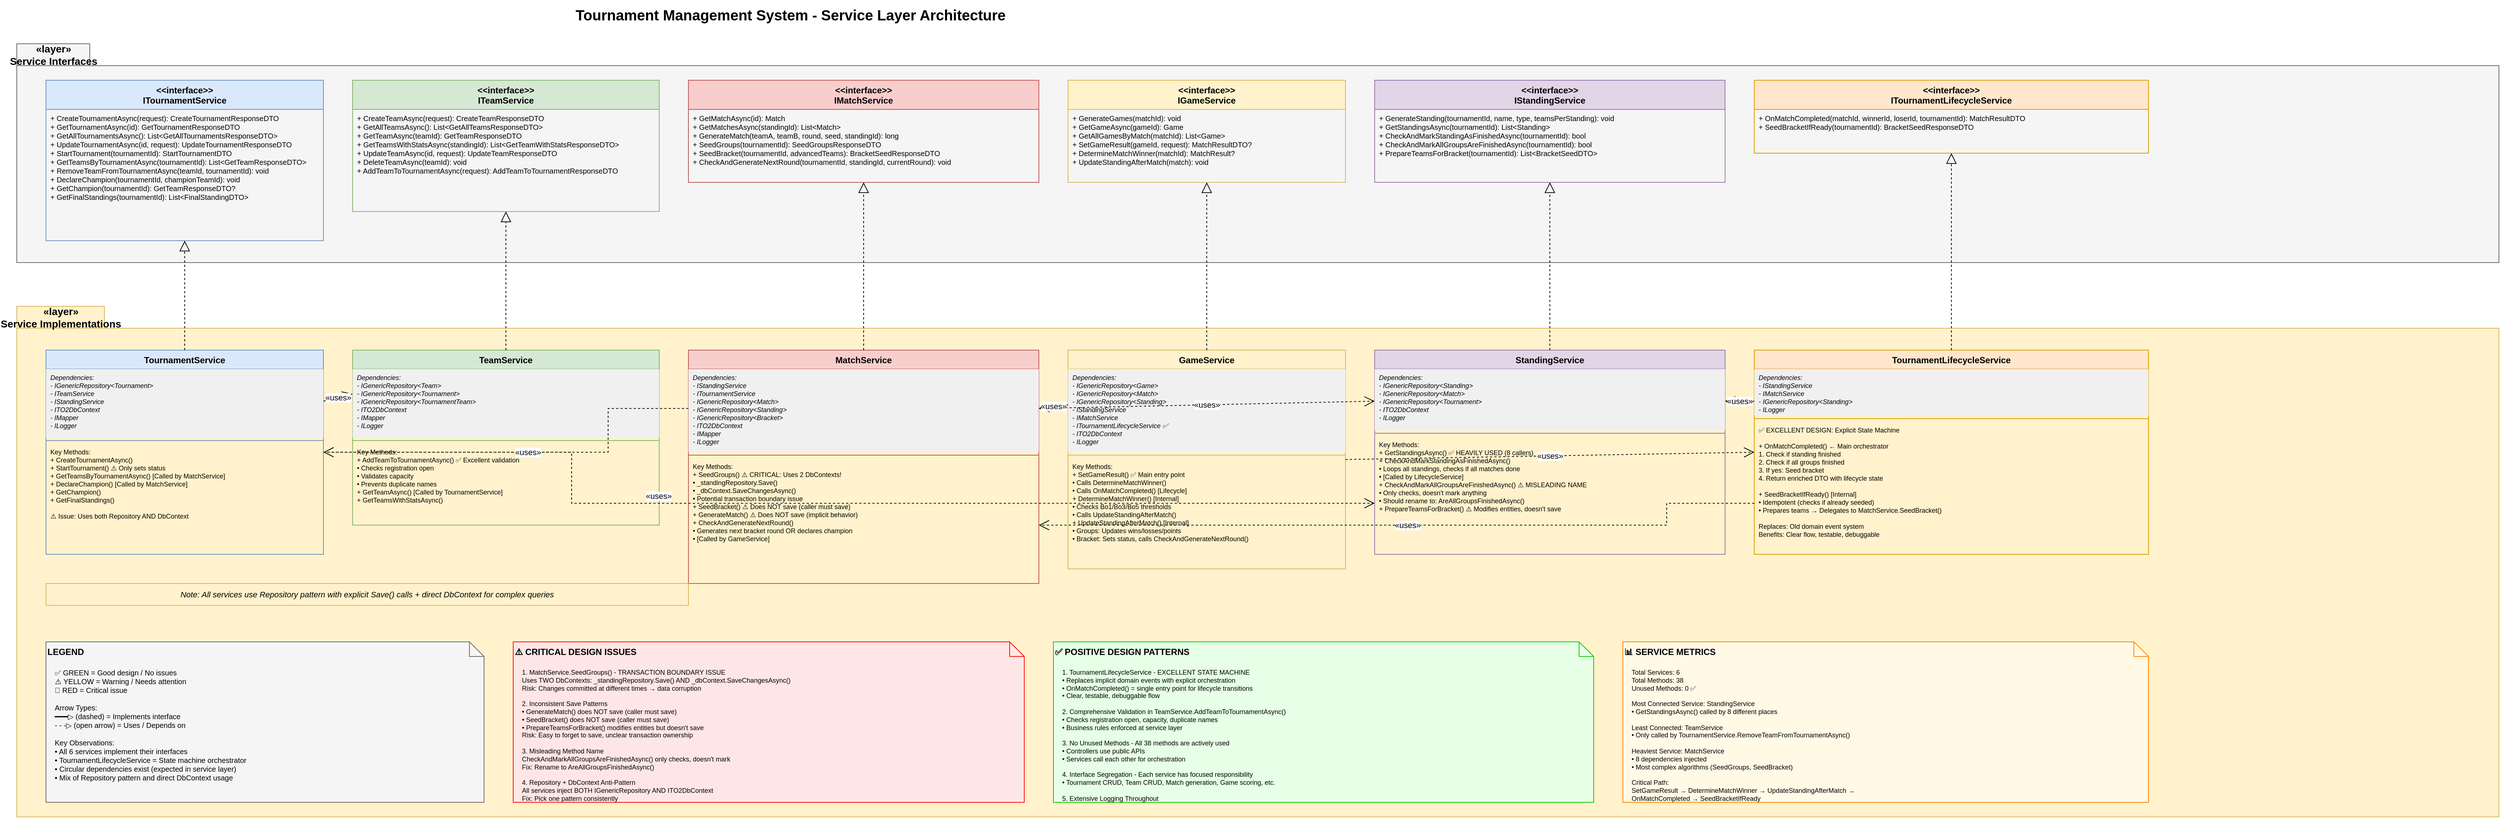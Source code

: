 <mxfile version="28.2.7">
  <diagram name="Tournament System - UML Class Diagram" id="tKy9KOiioyH30LHpttdy">
    <mxGraphModel dx="2593" dy="1427" grid="1" gridSize="10" guides="1" tooltips="1" connect="1" arrows="1" fold="1" page="1" pageScale="1" pageWidth="827" pageHeight="1169" math="0" shadow="0">
      <root>
        <mxCell id="0" />
        <mxCell id="1" parent="0" />
        <mxCell id="X7BS_atAVVZSwV2Onjna-1" value="Tournament Management System - Service Layer Architecture" style="text;html=1;strokeColor=none;fillColor=none;align=center;verticalAlign=middle;whiteSpace=wrap;rounded=0;fontSize=20;fontStyle=1;" vertex="1" parent="1">
          <mxGeometry x="800" y="36" width="600" height="40" as="geometry" />
        </mxCell>
        <mxCell id="X7BS_atAVVZSwV2Onjna-2" value="«layer»&#xa;Service Interfaces" style="shape=folder;tabWidth=100;tabHeight=30;tabPosition=left;html=1;boundedLbl=1;labelInHeader=1;fillColor=#f5f5f5;strokeColor=#666666;fontSize=14;fontStyle=1;" vertex="1" parent="1">
          <mxGeometry x="40" y="96" width="3400" height="300" as="geometry" />
        </mxCell>
        <mxCell id="X7BS_atAVVZSwV2Onjna-3" value="&lt;&lt;interface&gt;&gt;&#xa;ITournamentService" style="swimlane;fontStyle=1;align=center;verticalAlign=top;childLayout=stackLayout;horizontal=1;startSize=40;horizontalStack=0;resizeParent=1;resizeParentMax=0;resizeLast=0;collapsible=1;marginBottom=0;fillColor=#dae8fc;strokeColor=#6c8ebf;" vertex="1" parent="1">
          <mxGeometry x="80" y="146" width="380" height="220" as="geometry" />
        </mxCell>
        <mxCell id="X7BS_atAVVZSwV2Onjna-4" value="+ CreateTournamentAsync(request): CreateTournamentResponseDTO&#xa;+ GetTournamentAsync(id): GetTournamentResponseDTO&#xa;+ GetAllTournamentsAsync(): List&lt;GetAllTournamentsResponseDTO&gt;&#xa;+ UpdateTournamentAsync(id, request): UpdateTournamentResponseDTO&#xa;+ StartTournament(tournamentId): StartTournamentDTO&#xa;+ GetTeamsByTournamentAsync(tournamentId): List&lt;GetTeamResponseDTO&gt;&#xa;+ RemoveTeamFromTournamentAsync(teamId, tournamentId): void&#xa;+ DeclareChampion(tournamentId, championTeamId): void&#xa;+ GetChampion(tournamentId): GetTeamResponseDTO?&#xa;+ GetFinalStandings(tournamentId): List&lt;FinalStandingDTO&gt;" style="text;strokeColor=none;fillColor=none;align=left;verticalAlign=top;spacingLeft=4;spacingRight=4;overflow=hidden;rotatable=0;points=[[0,0.5],[1,0.5]];portConstraint=eastwest;fontSize=10;" vertex="1" parent="X7BS_atAVVZSwV2Onjna-3">
          <mxGeometry y="40" width="380" height="180" as="geometry" />
        </mxCell>
        <mxCell id="X7BS_atAVVZSwV2Onjna-5" value="&lt;&lt;interface&gt;&gt;&#xa;ITeamService" style="swimlane;fontStyle=1;align=center;verticalAlign=top;childLayout=stackLayout;horizontal=1;startSize=40;horizontalStack=0;resizeParent=1;resizeParentMax=0;resizeLast=0;collapsible=1;marginBottom=0;fillColor=#d5e8d4;strokeColor=#82b366;" vertex="1" parent="1">
          <mxGeometry x="500" y="146" width="420" height="180" as="geometry" />
        </mxCell>
        <mxCell id="X7BS_atAVVZSwV2Onjna-6" value="+ CreateTeamAsync(request): CreateTeamResponseDTO&#xa;+ GetAllTeamsAsync(): List&lt;GetAllTeamsResponseDTO&gt;&#xa;+ GetTeamAsync(teamId): GetTeamResponseDTO&#xa;+ GetTeamsWithStatsAsync(standingId): List&lt;GetTeamWithStatsResponseDTO&gt;&#xa;+ UpdateTeamAsync(id, request): UpdateTeamResponseDTO&#xa;+ DeleteTeamAsync(teamId): void&#xa;+ AddTeamToTournamentAsync(request): AddTeamToTournamentResponseDTO" style="text;strokeColor=none;fillColor=none;align=left;verticalAlign=top;spacingLeft=4;spacingRight=4;overflow=hidden;rotatable=0;points=[[0,0.5],[1,0.5]];portConstraint=eastwest;fontSize=10;" vertex="1" parent="X7BS_atAVVZSwV2Onjna-5">
          <mxGeometry y="40" width="420" height="140" as="geometry" />
        </mxCell>
        <mxCell id="X7BS_atAVVZSwV2Onjna-7" value="&lt;&lt;interface&gt;&gt;&#xa;IMatchService" style="swimlane;fontStyle=1;align=center;verticalAlign=top;childLayout=stackLayout;horizontal=1;startSize=40;horizontalStack=0;resizeParent=1;resizeParentMax=0;resizeLast=0;collapsible=1;marginBottom=0;fillColor=#f8cecc;strokeColor=#b85450;" vertex="1" parent="1">
          <mxGeometry x="960" y="146" width="480" height="140" as="geometry" />
        </mxCell>
        <mxCell id="X7BS_atAVVZSwV2Onjna-8" value="+ GetMatchAsync(id): Match&#xa;+ GetMatchesAsync(standingId): List&lt;Match&gt;&#xa;+ GenerateMatch(teamA, teamB, round, seed, standingId): long&#xa;+ SeedGroups(tournamentId): SeedGroupsResponseDTO&#xa;+ SeedBracket(tournamentId, advancedTeams): BracketSeedResponseDTO&#xa;+ CheckAndGenerateNextRound(tournamentId, standingId, currentRound): void" style="text;strokeColor=none;fillColor=none;align=left;verticalAlign=top;spacingLeft=4;spacingRight=4;overflow=hidden;rotatable=0;points=[[0,0.5],[1,0.5]];portConstraint=eastwest;fontSize=10;" vertex="1" parent="X7BS_atAVVZSwV2Onjna-7">
          <mxGeometry y="40" width="480" height="100" as="geometry" />
        </mxCell>
        <mxCell id="X7BS_atAVVZSwV2Onjna-9" value="&lt;&lt;interface&gt;&gt;&#xa;IGameService" style="swimlane;fontStyle=1;align=center;verticalAlign=top;childLayout=stackLayout;horizontal=1;startSize=40;horizontalStack=0;resizeParent=1;resizeParentMax=0;resizeLast=0;collapsible=1;marginBottom=0;fillColor=#fff2cc;strokeColor=#d6b656;" vertex="1" parent="1">
          <mxGeometry x="1480" y="146" width="380" height="140" as="geometry" />
        </mxCell>
        <mxCell id="X7BS_atAVVZSwV2Onjna-10" value="+ GenerateGames(matchId): void&#xa;+ GetGameAsync(gameId): Game&#xa;+ GetAllGamesByMatch(matchId): List&lt;Game&gt;&#xa;+ SetGameResult(gameId, request): MatchResultDTO?&#xa;+ DetermineMatchWinner(matchId): MatchResult?&#xa;+ UpdateStandingAfterMatch(match): void" style="text;strokeColor=none;fillColor=none;align=left;verticalAlign=top;spacingLeft=4;spacingRight=4;overflow=hidden;rotatable=0;points=[[0,0.5],[1,0.5]];portConstraint=eastwest;fontSize=10;" vertex="1" parent="X7BS_atAVVZSwV2Onjna-9">
          <mxGeometry y="40" width="380" height="100" as="geometry" />
        </mxCell>
        <mxCell id="X7BS_atAVVZSwV2Onjna-11" value="&lt;&lt;interface&gt;&gt;&#xa;IStandingService" style="swimlane;fontStyle=1;align=center;verticalAlign=top;childLayout=stackLayout;horizontal=1;startSize=40;horizontalStack=0;resizeParent=1;resizeParentMax=0;resizeLast=0;collapsible=1;marginBottom=0;fillColor=#e1d5e7;strokeColor=#9673a6;" vertex="1" parent="1">
          <mxGeometry x="1900" y="146" width="480" height="140" as="geometry" />
        </mxCell>
        <mxCell id="X7BS_atAVVZSwV2Onjna-12" value="+ GenerateStanding(tournamentId, name, type, teamsPerStanding): void&#xa;+ GetStandingsAsync(tournamentId): List&lt;Standing&gt;&#xa;+ CheckAndMarkStandingAsFinishedAsync(tournamentId): bool&#xa;+ CheckAndMarkAllGroupsAreFinishedAsync(tournamentId): bool&#xa;+ PrepareTeamsForBracket(tournamentId): List&lt;BracketSeedDTO&gt;" style="text;strokeColor=none;fillColor=none;align=left;verticalAlign=top;spacingLeft=4;spacingRight=4;overflow=hidden;rotatable=0;points=[[0,0.5],[1,0.5]];portConstraint=eastwest;fontSize=10;" vertex="1" parent="X7BS_atAVVZSwV2Onjna-11">
          <mxGeometry y="40" width="480" height="100" as="geometry" />
        </mxCell>
        <mxCell id="X7BS_atAVVZSwV2Onjna-13" value="&lt;&lt;interface&gt;&gt;&#xa;ITournamentLifecycleService" style="swimlane;fontStyle=1;align=center;verticalAlign=top;childLayout=stackLayout;horizontal=1;startSize=40;horizontalStack=0;resizeParent=1;resizeParentMax=0;resizeLast=0;collapsible=1;marginBottom=0;fillColor=#ffe6cc;strokeColor=#d79b00;" vertex="1" parent="1">
          <mxGeometry x="2420" y="146" width="540" height="100" as="geometry" />
        </mxCell>
        <mxCell id="X7BS_atAVVZSwV2Onjna-14" value="+ OnMatchCompleted(matchId, winnerId, loserId, tournamentId): MatchResultDTO&#xa;+ SeedBracketIfReady(tournamentId): BracketSeedResponseDTO" style="text;strokeColor=none;fillColor=none;align=left;verticalAlign=top;spacingLeft=4;spacingRight=4;overflow=hidden;rotatable=0;points=[[0,0.5],[1,0.5]];portConstraint=eastwest;fontSize=10;" vertex="1" parent="X7BS_atAVVZSwV2Onjna-13">
          <mxGeometry y="40" width="540" height="60" as="geometry" />
        </mxCell>
        <mxCell id="X7BS_atAVVZSwV2Onjna-15" value="«layer»&#xa;Service Implementations" style="shape=folder;tabWidth=120;tabHeight=30;tabPosition=left;html=1;boundedLbl=1;labelInHeader=1;fillColor=#fff2cc;strokeColor=#d6b656;fontSize=14;fontStyle=1;" vertex="1" parent="1">
          <mxGeometry x="40" y="456" width="3400" height="700" as="geometry" />
        </mxCell>
        <mxCell id="X7BS_atAVVZSwV2Onjna-16" value="TournamentService" style="swimlane;fontStyle=1;align=center;verticalAlign=top;childLayout=stackLayout;horizontal=1;startSize=26;horizontalStack=0;resizeParent=1;resizeParentMax=0;resizeLast=0;collapsible=1;marginBottom=0;fillColor=#dae8fc;strokeColor=#6c8ebf;" vertex="1" parent="1">
          <mxGeometry x="80" y="516" width="380" height="280" as="geometry" />
        </mxCell>
        <mxCell id="X7BS_atAVVZSwV2Onjna-17" value="Dependencies:&#xa;- IGenericRepository&lt;Tournament&gt;&#xa;- ITeamService&#xa;- IStandingService&#xa;- ITO2DbContext&#xa;- IMapper&#xa;- ILogger" style="text;strokeColor=none;fillColor=#f0f0f0;align=left;verticalAlign=top;spacingLeft=4;spacingRight=4;overflow=hidden;rotatable=0;points=[[0,0.5],[1,0.5]];portConstraint=eastwest;fontSize=9;fontStyle=2;" vertex="1" parent="X7BS_atAVVZSwV2Onjna-16">
          <mxGeometry y="26" width="380" height="94" as="geometry" />
        </mxCell>
        <mxCell id="X7BS_atAVVZSwV2Onjna-18" value="" style="line;strokeWidth=1;fillColor=none;align=left;verticalAlign=middle;spacingTop=-1;spacingLeft=3;spacingRight=3;rotatable=0;labelPosition=right;points=[];portConstraint=eastwest;strokeColor=inherit;" vertex="1" parent="X7BS_atAVVZSwV2Onjna-16">
          <mxGeometry y="120" width="380" height="8" as="geometry" />
        </mxCell>
        <mxCell id="X7BS_atAVVZSwV2Onjna-19" value="Key Methods:&#xa;+ CreateTournamentAsync()&#xa;+ StartTournament() ⚠️ Only sets status&#xa;+ GetTeamsByTournamentAsync() [Called by MatchService]&#xa;+ DeclareChampion() [Called by MatchService]&#xa;+ GetChampion()&#xa;+ GetFinalStandings()&#xa;&#xa;⚠️ Issue: Uses both Repository AND DbContext" style="text;strokeColor=none;fillColor=none;align=left;verticalAlign=top;spacingLeft=4;spacingRight=4;overflow=hidden;rotatable=0;points=[[0,0.5],[1,0.5]];portConstraint=eastwest;fontSize=9;" vertex="1" parent="X7BS_atAVVZSwV2Onjna-16">
          <mxGeometry y="128" width="380" height="152" as="geometry" />
        </mxCell>
        <mxCell id="X7BS_atAVVZSwV2Onjna-20" value="TeamService" style="swimlane;fontStyle=1;align=center;verticalAlign=top;childLayout=stackLayout;horizontal=1;startSize=26;horizontalStack=0;resizeParent=1;resizeParentMax=0;resizeLast=0;collapsible=1;marginBottom=0;fillColor=#d5e8d4;strokeColor=#82b366;" vertex="1" parent="1">
          <mxGeometry x="500" y="516" width="420" height="240" as="geometry" />
        </mxCell>
        <mxCell id="X7BS_atAVVZSwV2Onjna-21" value="Dependencies:&#xa;- IGenericRepository&lt;Team&gt;&#xa;- IGenericRepository&lt;Tournament&gt;&#xa;- IGenericRepository&lt;TournamentTeam&gt;&#xa;- ITO2DbContext&#xa;- IMapper&#xa;- ILogger" style="text;strokeColor=none;fillColor=#f0f0f0;align=left;verticalAlign=top;spacingLeft=4;spacingRight=4;overflow=hidden;rotatable=0;points=[[0,0.5],[1,0.5]];portConstraint=eastwest;fontSize=9;fontStyle=2;" vertex="1" parent="X7BS_atAVVZSwV2Onjna-20">
          <mxGeometry y="26" width="420" height="94" as="geometry" />
        </mxCell>
        <mxCell id="X7BS_atAVVZSwV2Onjna-22" value="" style="line;strokeWidth=1;fillColor=none;align=left;verticalAlign=middle;spacingTop=-1;spacingLeft=3;spacingRight=3;rotatable=0;labelPosition=right;points=[];portConstraint=eastwest;strokeColor=inherit;" vertex="1" parent="X7BS_atAVVZSwV2Onjna-20">
          <mxGeometry y="120" width="420" height="8" as="geometry" />
        </mxCell>
        <mxCell id="X7BS_atAVVZSwV2Onjna-23" value="Key Methods:&#xa;+ AddTeamToTournamentAsync() ✅ Excellent validation&#xa;  • Checks registration open&#xa;  • Validates capacity&#xa;  • Prevents duplicate names&#xa;+ GetTeamAsync() [Called by TournamentService]&#xa;+ GetTeamsWithStatsAsync()" style="text;strokeColor=none;fillColor=none;align=left;verticalAlign=top;spacingLeft=4;spacingRight=4;overflow=hidden;rotatable=0;points=[[0,0.5],[1,0.5]];portConstraint=eastwest;fontSize=9;" vertex="1" parent="X7BS_atAVVZSwV2Onjna-20">
          <mxGeometry y="128" width="420" height="112" as="geometry" />
        </mxCell>
        <mxCell id="X7BS_atAVVZSwV2Onjna-24" value="MatchService" style="swimlane;fontStyle=1;align=center;verticalAlign=top;childLayout=stackLayout;horizontal=1;startSize=26;horizontalStack=0;resizeParent=1;resizeParentMax=0;resizeLast=0;collapsible=1;marginBottom=0;fillColor=#f8cecc;strokeColor=#b85450;" vertex="1" parent="1">
          <mxGeometry x="960" y="516" width="480" height="320" as="geometry" />
        </mxCell>
        <mxCell id="X7BS_atAVVZSwV2Onjna-25" value="Dependencies:&#xa;- IStandingService&#xa;- ITournamentService&#xa;- IGenericRepository&lt;Match&gt;&#xa;- IGenericRepository&lt;Standing&gt;&#xa;- IGenericRepository&lt;Bracket&gt;&#xa;- ITO2DbContext&#xa;- IMapper&#xa;- ILogger" style="text;strokeColor=none;fillColor=#f0f0f0;align=left;verticalAlign=top;spacingLeft=4;spacingRight=4;overflow=hidden;rotatable=0;points=[[0,0.5],[1,0.5]];portConstraint=eastwest;fontSize=9;fontStyle=2;" vertex="1" parent="X7BS_atAVVZSwV2Onjna-24">
          <mxGeometry y="26" width="480" height="114" as="geometry" />
        </mxCell>
        <mxCell id="X7BS_atAVVZSwV2Onjna-26" value="" style="line;strokeWidth=1;fillColor=none;align=left;verticalAlign=middle;spacingTop=-1;spacingLeft=3;spacingRight=3;rotatable=0;labelPosition=right;points=[];portConstraint=eastwest;strokeColor=inherit;" vertex="1" parent="X7BS_atAVVZSwV2Onjna-24">
          <mxGeometry y="140" width="480" height="8" as="geometry" />
        </mxCell>
        <mxCell id="X7BS_atAVVZSwV2Onjna-27" value="Key Methods:&#xa;+ SeedGroups() ⚠️ CRITICAL: Uses 2 DbContexts!&#xa;  • _standingRepository.Save()&#xa;  • _dbContext.SaveChangesAsync()&#xa;  • Potential transaction boundary issue&#xa;+ SeedBracket() ⚠️ Does NOT save (caller must save)&#xa;+ GenerateMatch() ⚠️ Does NOT save (implicit behavior)&#xa;+ CheckAndGenerateNextRound()&#xa;  • Generates next bracket round OR declares champion&#xa;  • [Called by GameService]" style="text;strokeColor=none;fillColor=none;align=left;verticalAlign=top;spacingLeft=4;spacingRight=4;overflow=hidden;rotatable=0;points=[[0,0.5],[1,0.5]];portConstraint=eastwest;fontSize=9;" vertex="1" parent="X7BS_atAVVZSwV2Onjna-24">
          <mxGeometry y="148" width="480" height="172" as="geometry" />
        </mxCell>
        <mxCell id="X7BS_atAVVZSwV2Onjna-28" value="GameService" style="swimlane;fontStyle=1;align=center;verticalAlign=top;childLayout=stackLayout;horizontal=1;startSize=26;horizontalStack=0;resizeParent=1;resizeParentMax=0;resizeLast=0;collapsible=1;marginBottom=0;fillColor=#fff2cc;strokeColor=#d6b656;" vertex="1" parent="1">
          <mxGeometry x="1480" y="516" width="380" height="300" as="geometry" />
        </mxCell>
        <mxCell id="X7BS_atAVVZSwV2Onjna-29" value="Dependencies:&#xa;- IGenericRepository&lt;Game&gt;&#xa;- IGenericRepository&lt;Match&gt;&#xa;- IGenericRepository&lt;Standing&gt;&#xa;- IStandingService&#xa;- IMatchService&#xa;- ITournamentLifecycleService ✅&#xa;- ITO2DbContext&#xa;- ILogger" style="text;strokeColor=none;fillColor=#f0f0f0;align=left;verticalAlign=top;spacingLeft=4;spacingRight=4;overflow=hidden;rotatable=0;points=[[0,0.5],[1,0.5]];portConstraint=eastwest;fontSize=9;fontStyle=2;" vertex="1" parent="X7BS_atAVVZSwV2Onjna-28">
          <mxGeometry y="26" width="380" height="114" as="geometry" />
        </mxCell>
        <mxCell id="X7BS_atAVVZSwV2Onjna-30" value="" style="line;strokeWidth=1;fillColor=none;align=left;verticalAlign=middle;spacingTop=-1;spacingLeft=3;spacingRight=3;rotatable=0;labelPosition=right;points=[];portConstraint=eastwest;strokeColor=inherit;" vertex="1" parent="X7BS_atAVVZSwV2Onjna-28">
          <mxGeometry y="140" width="380" height="8" as="geometry" />
        </mxCell>
        <mxCell id="X7BS_atAVVZSwV2Onjna-31" value="Key Methods:&#xa;+ SetGameResult() ✅ Main entry point&#xa;  • Calls DetermineMatchWinner()&#xa;  • Calls OnMatchCompleted() [Lifecycle]&#xa;+ DetermineMatchWinner() [Internal]&#xa;  • Checks Bo1/Bo3/Bo5 thresholds&#xa;  • Calls UpdateStandingAfterMatch()&#xa;+ UpdateStandingAfterMatch() [Internal]&#xa;  • Groups: Updates wins/losses/points&#xa;  • Bracket: Sets status, calls CheckAndGenerateNextRound()" style="text;strokeColor=none;fillColor=none;align=left;verticalAlign=top;spacingLeft=4;spacingRight=4;overflow=hidden;rotatable=0;points=[[0,0.5],[1,0.5]];portConstraint=eastwest;fontSize=9;" vertex="1" parent="X7BS_atAVVZSwV2Onjna-28">
          <mxGeometry y="148" width="380" height="152" as="geometry" />
        </mxCell>
        <mxCell id="X7BS_atAVVZSwV2Onjna-32" value="StandingService" style="swimlane;fontStyle=1;align=center;verticalAlign=top;childLayout=stackLayout;horizontal=1;startSize=26;horizontalStack=0;resizeParent=1;resizeParentMax=0;resizeLast=0;collapsible=1;marginBottom=0;fillColor=#e1d5e7;strokeColor=#9673a6;" vertex="1" parent="1">
          <mxGeometry x="1900" y="516" width="480" height="280" as="geometry" />
        </mxCell>
        <mxCell id="X7BS_atAVVZSwV2Onjna-33" value="Dependencies:&#xa;- IGenericRepository&lt;Standing&gt;&#xa;- IGenericRepository&lt;Match&gt;&#xa;- IGenericRepository&lt;Tournament&gt;&#xa;- ITO2DbContext&#xa;- ILogger" style="text;strokeColor=none;fillColor=#f0f0f0;align=left;verticalAlign=top;spacingLeft=4;spacingRight=4;overflow=hidden;rotatable=0;points=[[0,0.5],[1,0.5]];portConstraint=eastwest;fontSize=9;fontStyle=2;" vertex="1" parent="X7BS_atAVVZSwV2Onjna-32">
          <mxGeometry y="26" width="480" height="84" as="geometry" />
        </mxCell>
        <mxCell id="X7BS_atAVVZSwV2Onjna-34" value="" style="line;strokeWidth=1;fillColor=none;align=left;verticalAlign=middle;spacingTop=-1;spacingLeft=3;spacingRight=3;rotatable=0;labelPosition=right;points=[];portConstraint=eastwest;strokeColor=inherit;" vertex="1" parent="X7BS_atAVVZSwV2Onjna-32">
          <mxGeometry y="110" width="480" height="8" as="geometry" />
        </mxCell>
        <mxCell id="X7BS_atAVVZSwV2Onjna-35" value="Key Methods:&#xa;+ GetStandingsAsync() ✅ HEAVILY USED (8 callers)&#xa;+ CheckAndMarkStandingAsFinishedAsync()&#xa;  • Loops all standings, checks if all matches done&#xa;  • [Called by LifecycleService]&#xa;+ CheckAndMarkAllGroupsAreFinishedAsync() ⚠️ MISLEADING NAME&#xa;  • Only checks, doesn&#39;t mark anything&#xa;  • Should rename to: AreAllGroupsFinishedAsync()&#xa;+ PrepareTeamsForBracket() ⚠️ Modifies entities, doesn&#39;t save" style="text;strokeColor=none;fillColor=none;align=left;verticalAlign=top;spacingLeft=4;spacingRight=4;overflow=hidden;rotatable=0;points=[[0,0.5],[1,0.5]];portConstraint=eastwest;fontSize=9;" vertex="1" parent="X7BS_atAVVZSwV2Onjna-32">
          <mxGeometry y="118" width="480" height="162" as="geometry" />
        </mxCell>
        <mxCell id="X7BS_atAVVZSwV2Onjna-36" value="TournamentLifecycleService" style="swimlane;fontStyle=1;align=center;verticalAlign=top;childLayout=stackLayout;horizontal=1;startSize=26;horizontalStack=0;resizeParent=1;resizeParentMax=0;resizeLast=0;collapsible=1;marginBottom=0;fillColor=#ffe6cc;strokeColor=#d79b00;" vertex="1" parent="1">
          <mxGeometry x="2420" y="516" width="540" height="280" as="geometry" />
        </mxCell>
        <mxCell id="X7BS_atAVVZSwV2Onjna-37" value="Dependencies:&#xa;- IStandingService&#xa;- IMatchService&#xa;- IGenericRepository&lt;Standing&gt;&#xa;- ILogger" style="text;strokeColor=none;fillColor=#f0f0f0;align=left;verticalAlign=top;spacingLeft=4;spacingRight=4;overflow=hidden;rotatable=0;points=[[0,0.5],[1,0.5]];portConstraint=eastwest;fontSize=9;fontStyle=2;" vertex="1" parent="X7BS_atAVVZSwV2Onjna-36">
          <mxGeometry y="26" width="540" height="64" as="geometry" />
        </mxCell>
        <mxCell id="X7BS_atAVVZSwV2Onjna-38" value="" style="line;strokeWidth=1;fillColor=none;align=left;verticalAlign=middle;spacingTop=-1;spacingLeft=3;spacingRight=3;rotatable=0;labelPosition=right;points=[];portConstraint=eastwest;strokeColor=inherit;" vertex="1" parent="X7BS_atAVVZSwV2Onjna-36">
          <mxGeometry y="90" width="540" height="8" as="geometry" />
        </mxCell>
        <mxCell id="X7BS_atAVVZSwV2Onjna-39" value="✅ EXCELLENT DESIGN: Explicit State Machine&#xa;&#xa;+ OnMatchCompleted() ← Main orchestrator&#xa;  1. Check if standing finished&#xa;  2. Check if all groups finished&#xa;  3. If yes: Seed bracket&#xa;  4. Return enriched DTO with lifecycle state&#xa;&#xa;+ SeedBracketIfReady() [Internal]&#xa;  • Idempotent (checks if already seeded)&#xa;  • Prepares teams → Delegates to MatchService.SeedBracket()&#xa;&#xa;Replaces: Old domain event system&#xa;Benefits: Clear flow, testable, debuggable" style="text;strokeColor=none;fillColor=none;align=left;verticalAlign=top;spacingLeft=4;spacingRight=4;overflow=hidden;rotatable=0;points=[[0,0.5],[1,0.5]];portConstraint=eastwest;fontSize=9;" vertex="1" parent="X7BS_atAVVZSwV2Onjna-36">
          <mxGeometry y="98" width="540" height="182" as="geometry" />
        </mxCell>
        <mxCell id="X7BS_atAVVZSwV2Onjna-40" value="" style="endArrow=block;dashed=1;endFill=0;endSize=12;html=1;rounded=0;exitX=0.5;exitY=0;exitDx=0;exitDy=0;entryX=0.5;entryY=1;entryDx=0;entryDy=0;" edge="1" parent="1" source="X7BS_atAVVZSwV2Onjna-16" target="X7BS_atAVVZSwV2Onjna-3">
          <mxGeometry width="160" relative="1" as="geometry">
            <mxPoint x="270" y="496" as="sourcePoint" />
            <mxPoint x="430" y="496" as="targetPoint" />
          </mxGeometry>
        </mxCell>
        <mxCell id="X7BS_atAVVZSwV2Onjna-41" value="" style="endArrow=block;dashed=1;endFill=0;endSize=12;html=1;rounded=0;exitX=0.5;exitY=0;exitDx=0;exitDy=0;entryX=0.5;entryY=1;entryDx=0;entryDy=0;" edge="1" parent="1" source="X7BS_atAVVZSwV2Onjna-20" target="X7BS_atAVVZSwV2Onjna-5">
          <mxGeometry width="160" relative="1" as="geometry">
            <mxPoint x="710" y="496" as="sourcePoint" />
            <mxPoint x="870" y="496" as="targetPoint" />
          </mxGeometry>
        </mxCell>
        <mxCell id="X7BS_atAVVZSwV2Onjna-42" value="" style="endArrow=block;dashed=1;endFill=0;endSize=12;html=1;rounded=0;exitX=0.5;exitY=0;exitDx=0;exitDy=0;entryX=0.5;entryY=1;entryDx=0;entryDy=0;" edge="1" parent="1" source="X7BS_atAVVZSwV2Onjna-24" target="X7BS_atAVVZSwV2Onjna-7">
          <mxGeometry width="160" relative="1" as="geometry">
            <mxPoint x="1200" y="496" as="sourcePoint" />
            <mxPoint x="1360" y="496" as="targetPoint" />
          </mxGeometry>
        </mxCell>
        <mxCell id="X7BS_atAVVZSwV2Onjna-43" value="" style="endArrow=block;dashed=1;endFill=0;endSize=12;html=1;rounded=0;exitX=0.5;exitY=0;exitDx=0;exitDy=0;entryX=0.5;entryY=1;entryDx=0;entryDy=0;" edge="1" parent="1" source="X7BS_atAVVZSwV2Onjna-28" target="X7BS_atAVVZSwV2Onjna-9">
          <mxGeometry width="160" relative="1" as="geometry">
            <mxPoint x="1670" y="496" as="sourcePoint" />
            <mxPoint x="1830" y="496" as="targetPoint" />
          </mxGeometry>
        </mxCell>
        <mxCell id="X7BS_atAVVZSwV2Onjna-44" value="" style="endArrow=block;dashed=1;endFill=0;endSize=12;html=1;rounded=0;exitX=0.5;exitY=0;exitDx=0;exitDy=0;entryX=0.5;entryY=1;entryDx=0;entryDy=0;" edge="1" parent="1" source="X7BS_atAVVZSwV2Onjna-32" target="X7BS_atAVVZSwV2Onjna-11">
          <mxGeometry width="160" relative="1" as="geometry">
            <mxPoint x="2140" y="496" as="sourcePoint" />
            <mxPoint x="2300" y="496" as="targetPoint" />
          </mxGeometry>
        </mxCell>
        <mxCell id="X7BS_atAVVZSwV2Onjna-45" value="" style="endArrow=block;dashed=1;endFill=0;endSize=12;html=1;rounded=0;exitX=0.5;exitY=0;exitDx=0;exitDy=0;entryX=0.5;entryY=1;entryDx=0;entryDy=0;" edge="1" parent="1" source="X7BS_atAVVZSwV2Onjna-36" target="X7BS_atAVVZSwV2Onjna-13">
          <mxGeometry width="160" relative="1" as="geometry">
            <mxPoint x="2690" y="496" as="sourcePoint" />
            <mxPoint x="2850" y="496" as="targetPoint" />
          </mxGeometry>
        </mxCell>
        <mxCell id="X7BS_atAVVZSwV2Onjna-46" value="«uses»" style="endArrow=open;endSize=12;dashed=1;html=1;rounded=0;exitX=1;exitY=0.25;exitDx=0;exitDy=0;entryX=0;entryY=0.25;entryDx=0;entryDy=0;" edge="1" parent="1" source="X7BS_atAVVZSwV2Onjna-16" target="X7BS_atAVVZSwV2Onjna-20">
          <mxGeometry width="160" relative="1" as="geometry">
            <mxPoint x="470" y="636" as="sourcePoint" />
            <mxPoint x="630" y="636" as="targetPoint" />
          </mxGeometry>
        </mxCell>
        <mxCell id="X7BS_atAVVZSwV2Onjna-47" value="«uses»" style="endArrow=open;endSize=12;dashed=1;html=1;rounded=0;exitX=1;exitY=0.5;exitDx=0;exitDy=0;entryX=0;entryY=0.75;entryDx=0;entryDy=0;edgeStyle=orthogonalEdgeStyle;" edge="1" parent="1" source="X7BS_atAVVZSwV2Onjna-16" target="X7BS_atAVVZSwV2Onjna-32">
          <mxGeometry x="-0.3" y="10" width="160" relative="1" as="geometry">
            <mxPoint x="470" y="716" as="sourcePoint" />
            <mxPoint x="1900" y="726" as="targetPoint" />
            <Array as="points">
              <mxPoint x="800" y="656" />
              <mxPoint x="800" y="726" />
            </Array>
            <mxPoint as="offset" />
          </mxGeometry>
        </mxCell>
        <mxCell id="X7BS_atAVVZSwV2Onjna-48" value="«uses»" style="endArrow=open;endSize=12;dashed=1;html=1;rounded=0;exitX=0;exitY=0.25;exitDx=0;exitDy=0;entryX=1;entryY=0.5;entryDx=0;entryDy=0;edgeStyle=orthogonalEdgeStyle;" edge="1" parent="1" source="X7BS_atAVVZSwV2Onjna-24" target="X7BS_atAVVZSwV2Onjna-16">
          <mxGeometry width="160" relative="1" as="geometry">
            <mxPoint x="960" y="586" as="sourcePoint" />
            <mxPoint x="460" y="656" as="targetPoint" />
            <Array as="points">
              <mxPoint x="850" y="596" />
              <mxPoint x="850" y="656" />
            </Array>
          </mxGeometry>
        </mxCell>
        <mxCell id="X7BS_atAVVZSwV2Onjna-49" value="«uses»" style="endArrow=open;endSize=12;dashed=1;html=1;rounded=0;exitX=1;exitY=0.25;exitDx=0;exitDy=0;entryX=0;entryY=0.25;entryDx=0;entryDy=0;" edge="1" parent="1" source="X7BS_atAVVZSwV2Onjna-24" target="X7BS_atAVVZSwV2Onjna-32">
          <mxGeometry width="160" relative="1" as="geometry">
            <mxPoint x="1440" y="596" as="sourcePoint" />
            <mxPoint x="1900" y="596" as="targetPoint" />
          </mxGeometry>
        </mxCell>
        <mxCell id="X7BS_atAVVZSwV2Onjna-50" value="«uses»" style="endArrow=open;endSize=12;dashed=1;html=1;rounded=0;exitX=0;exitY=0.25;exitDx=0;exitDy=0;entryX=1;entryY=0.25;entryDx=0;entryDy=0;" edge="1" parent="1" source="X7BS_atAVVZSwV2Onjna-28" target="X7BS_atAVVZSwV2Onjna-24">
          <mxGeometry width="160" relative="1" as="geometry">
            <mxPoint x="1480" y="596" as="sourcePoint" />
            <mxPoint x="1440" y="596" as="targetPoint" />
          </mxGeometry>
        </mxCell>
        <mxCell id="X7BS_atAVVZSwV2Onjna-51" value="«uses»" style="endArrow=open;endSize=12;dashed=1;html=1;rounded=0;exitX=1;exitY=0.5;exitDx=0;exitDy=0;entryX=0;entryY=0.5;entryDx=0;entryDy=0;" edge="1" parent="1" source="X7BS_atAVVZSwV2Onjna-28" target="X7BS_atAVVZSwV2Onjna-36">
          <mxGeometry width="160" relative="1" as="geometry">
            <mxPoint x="1860" y="666" as="sourcePoint" />
            <mxPoint x="2420" y="666" as="targetPoint" />
          </mxGeometry>
        </mxCell>
        <mxCell id="X7BS_atAVVZSwV2Onjna-52" value="«uses»" style="endArrow=open;endSize=12;dashed=1;html=1;rounded=0;exitX=0;exitY=0.25;exitDx=0;exitDy=0;entryX=1;entryY=0.25;entryDx=0;entryDy=0;" edge="1" parent="1" source="X7BS_atAVVZSwV2Onjna-36" target="X7BS_atAVVZSwV2Onjna-32">
          <mxGeometry width="160" relative="1" as="geometry">
            <mxPoint x="2420" y="596" as="sourcePoint" />
            <mxPoint x="2380" y="596" as="targetPoint" />
          </mxGeometry>
        </mxCell>
        <mxCell id="X7BS_atAVVZSwV2Onjna-53" value="«uses»" style="endArrow=open;endSize=12;dashed=1;html=1;rounded=0;exitX=0;exitY=0.75;exitDx=0;exitDy=0;entryX=1;entryY=0.75;entryDx=0;entryDy=0;edgeStyle=orthogonalEdgeStyle;" edge="1" parent="1" source="X7BS_atAVVZSwV2Onjna-36" target="X7BS_atAVVZSwV2Onjna-24">
          <mxGeometry width="160" relative="1" as="geometry">
            <mxPoint x="2420" y="726" as="sourcePoint" />
            <mxPoint x="1440" y="756" as="targetPoint" />
            <Array as="points">
              <mxPoint x="2300" y="726" />
              <mxPoint x="2300" y="756" />
            </Array>
          </mxGeometry>
        </mxCell>
        <mxCell id="X7BS_atAVVZSwV2Onjna-54" value="LEGEND" style="shape=note;whiteSpace=wrap;html=1;backgroundOutline=1;fillColor=#f5f5f5;strokeColor=#666666;align=left;verticalAlign=top;size=20;fontStyle=1;fontSize=12;" vertex="1" parent="1">
          <mxGeometry x="80" y="916" width="600" height="220" as="geometry" />
        </mxCell>
        <mxCell id="X7BS_atAVVZSwV2Onjna-55" value="✅ GREEN = Good design / No issues&#xa;⚠️ YELLOW = Warning / Needs attention&#xa;🔴 RED = Critical issue&#xa;&#xa;Arrow Types:&#xa;━━━▷ (dashed) = Implements interface&#xa;- - -▷ (open arrow) = Uses / Depends on&#xa;&#xa;Key Observations:&#xa;• All 6 services implement their interfaces&#xa;• TournamentLifecycleService = State machine orchestrator&#xa;• Circular dependencies exist (expected in service layer)&#xa;• Mix of Repository pattern and direct DbContext usage" style="text;html=1;strokeColor=none;fillColor=none;align=left;verticalAlign=top;whiteSpace=wrap;fontSize=10;" vertex="1" parent="1">
          <mxGeometry x="90" y="946" width="580" height="180" as="geometry" />
        </mxCell>
        <mxCell id="X7BS_atAVVZSwV2Onjna-56" value="⚠️ CRITICAL DESIGN ISSUES" style="shape=note;whiteSpace=wrap;html=1;backgroundOutline=1;fillColor=#ffe6e6;strokeColor=#FF0000;align=left;verticalAlign=top;size=20;fontStyle=1;fontSize=12;" vertex="1" parent="1">
          <mxGeometry x="720" y="916" width="700" height="220" as="geometry" />
        </mxCell>
        <mxCell id="X7BS_atAVVZSwV2Onjna-57" value="1. MatchService.SeedGroups() - TRANSACTION BOUNDARY ISSUE&#xa;   Uses TWO DbContexts: _standingRepository.Save() AND _dbContext.SaveChangesAsync()&#xa;   Risk: Changes committed at different times → data corruption&#xa;&#xa;2. Inconsistent Save Patterns&#xa;   • GenerateMatch() does NOT save (caller must save)&#xa;   • SeedBracket() does NOT save (caller must save)&#xa;   • PrepareTeamsForBracket() modifies entities but doesn&#39;t save&#xa;   Risk: Easy to forget to save, unclear transaction ownership&#xa;&#xa;3. Misleading Method Name&#xa;   CheckAndMarkAllGroupsAreFinishedAsync() only checks, doesn&#39;t mark&#xa;   Fix: Rename to AreAllGroupsFinishedAsync()&#xa;&#xa;4. Repository + DbContext Anti-Pattern&#xa;   All services inject BOTH IGenericRepository&lt;T&gt; AND ITO2DbContext&#xa;   Fix: Pick one pattern consistently" style="text;html=1;strokeColor=none;fillColor=none;align=left;verticalAlign=top;whiteSpace=wrap;fontSize=9;" vertex="1" parent="1">
          <mxGeometry x="730" y="946" width="680" height="180" as="geometry" />
        </mxCell>
        <mxCell id="X7BS_atAVVZSwV2Onjna-58" value="✅ POSITIVE DESIGN PATTERNS" style="shape=note;whiteSpace=wrap;html=1;backgroundOutline=1;fillColor=#e6ffe6;strokeColor=#00CC00;align=left;verticalAlign=top;size=20;fontStyle=1;fontSize=12;" vertex="1" parent="1">
          <mxGeometry x="1460" y="916" width="740" height="220" as="geometry" />
        </mxCell>
        <mxCell id="X7BS_atAVVZSwV2Onjna-59" value="1. TournamentLifecycleService - EXCELLENT STATE MACHINE&#xa;   • Replaces implicit domain events with explicit orchestration&#xa;   • OnMatchCompleted() = single entry point for lifecycle transitions&#xa;   • Clear, testable, debuggable flow&#xa;&#xa;2. Comprehensive Validation in TeamService.AddTeamToTournamentAsync()&#xa;   • Checks registration open, capacity, duplicate names&#xa;   • Business rules enforced at service layer&#xa;&#xa;3. No Unused Methods - All 38 methods are actively used&#xa;   • Controllers use public APIs&#xa;   • Services call each other for orchestration&#xa;&#xa;4. Interface Segregation - Each service has focused responsibility&#xa;   • Tournament CRUD, Team CRUD, Match generation, Game scoring, etc.&#xa;&#xa;5. Extensive Logging Throughout" style="text;html=1;strokeColor=none;fillColor=none;align=left;verticalAlign=top;whiteSpace=wrap;fontSize=9;" vertex="1" parent="1">
          <mxGeometry x="1470" y="946" width="720" height="180" as="geometry" />
        </mxCell>
        <mxCell id="X7BS_atAVVZSwV2Onjna-60" value="📊 SERVICE METRICS" style="shape=note;whiteSpace=wrap;html=1;backgroundOutline=1;fillColor=#fff9e6;strokeColor=#FF8000;align=left;verticalAlign=top;size=20;fontStyle=1;fontSize=12;" vertex="1" parent="1">
          <mxGeometry x="2240" y="916" width="720" height="220" as="geometry" />
        </mxCell>
        <mxCell id="X7BS_atAVVZSwV2Onjna-61" value="Total Services: 6&#xa;Total Methods: 38&#xa;Unused Methods: 0 ✅&#xa;&#xa;Most Connected Service: StandingService&#xa;• GetStandingsAsync() called by 8 different places&#xa;&#xa;Least Connected: TeamService&#xa;• Only called by TournamentService.RemoveTeamFromTournamentAsync()&#xa;&#xa;Heaviest Service: MatchService&#xa;• 8 dependencies injected&#xa;• Most complex algorithms (SeedGroups, SeedBracket)&#xa;&#xa;Critical Path:&#xa;SetGameResult → DetermineMatchWinner → UpdateStandingAfterMatch →&#xa;OnMatchCompleted → SeedBracketIfReady" style="text;html=1;strokeColor=none;fillColor=none;align=left;verticalAlign=top;whiteSpace=wrap;fontSize=9;" vertex="1" parent="1">
          <mxGeometry x="2250" y="946" width="700" height="180" as="geometry" />
        </mxCell>
        <mxCell id="X7BS_atAVVZSwV2Onjna-62" value="Note: All services use Repository pattern with explicit Save() calls + direct DbContext for complex queries" style="text;html=1;strokeColor=#d6b656;fillColor=#fff2cc;align=center;verticalAlign=middle;whiteSpace=wrap;rounded=0;fontSize=11;fontStyle=2;" vertex="1" parent="1">
          <mxGeometry x="80" y="836" width="880" height="30" as="geometry" />
        </mxCell>
      </root>
    </mxGraphModel>
  </diagram>
</mxfile>
